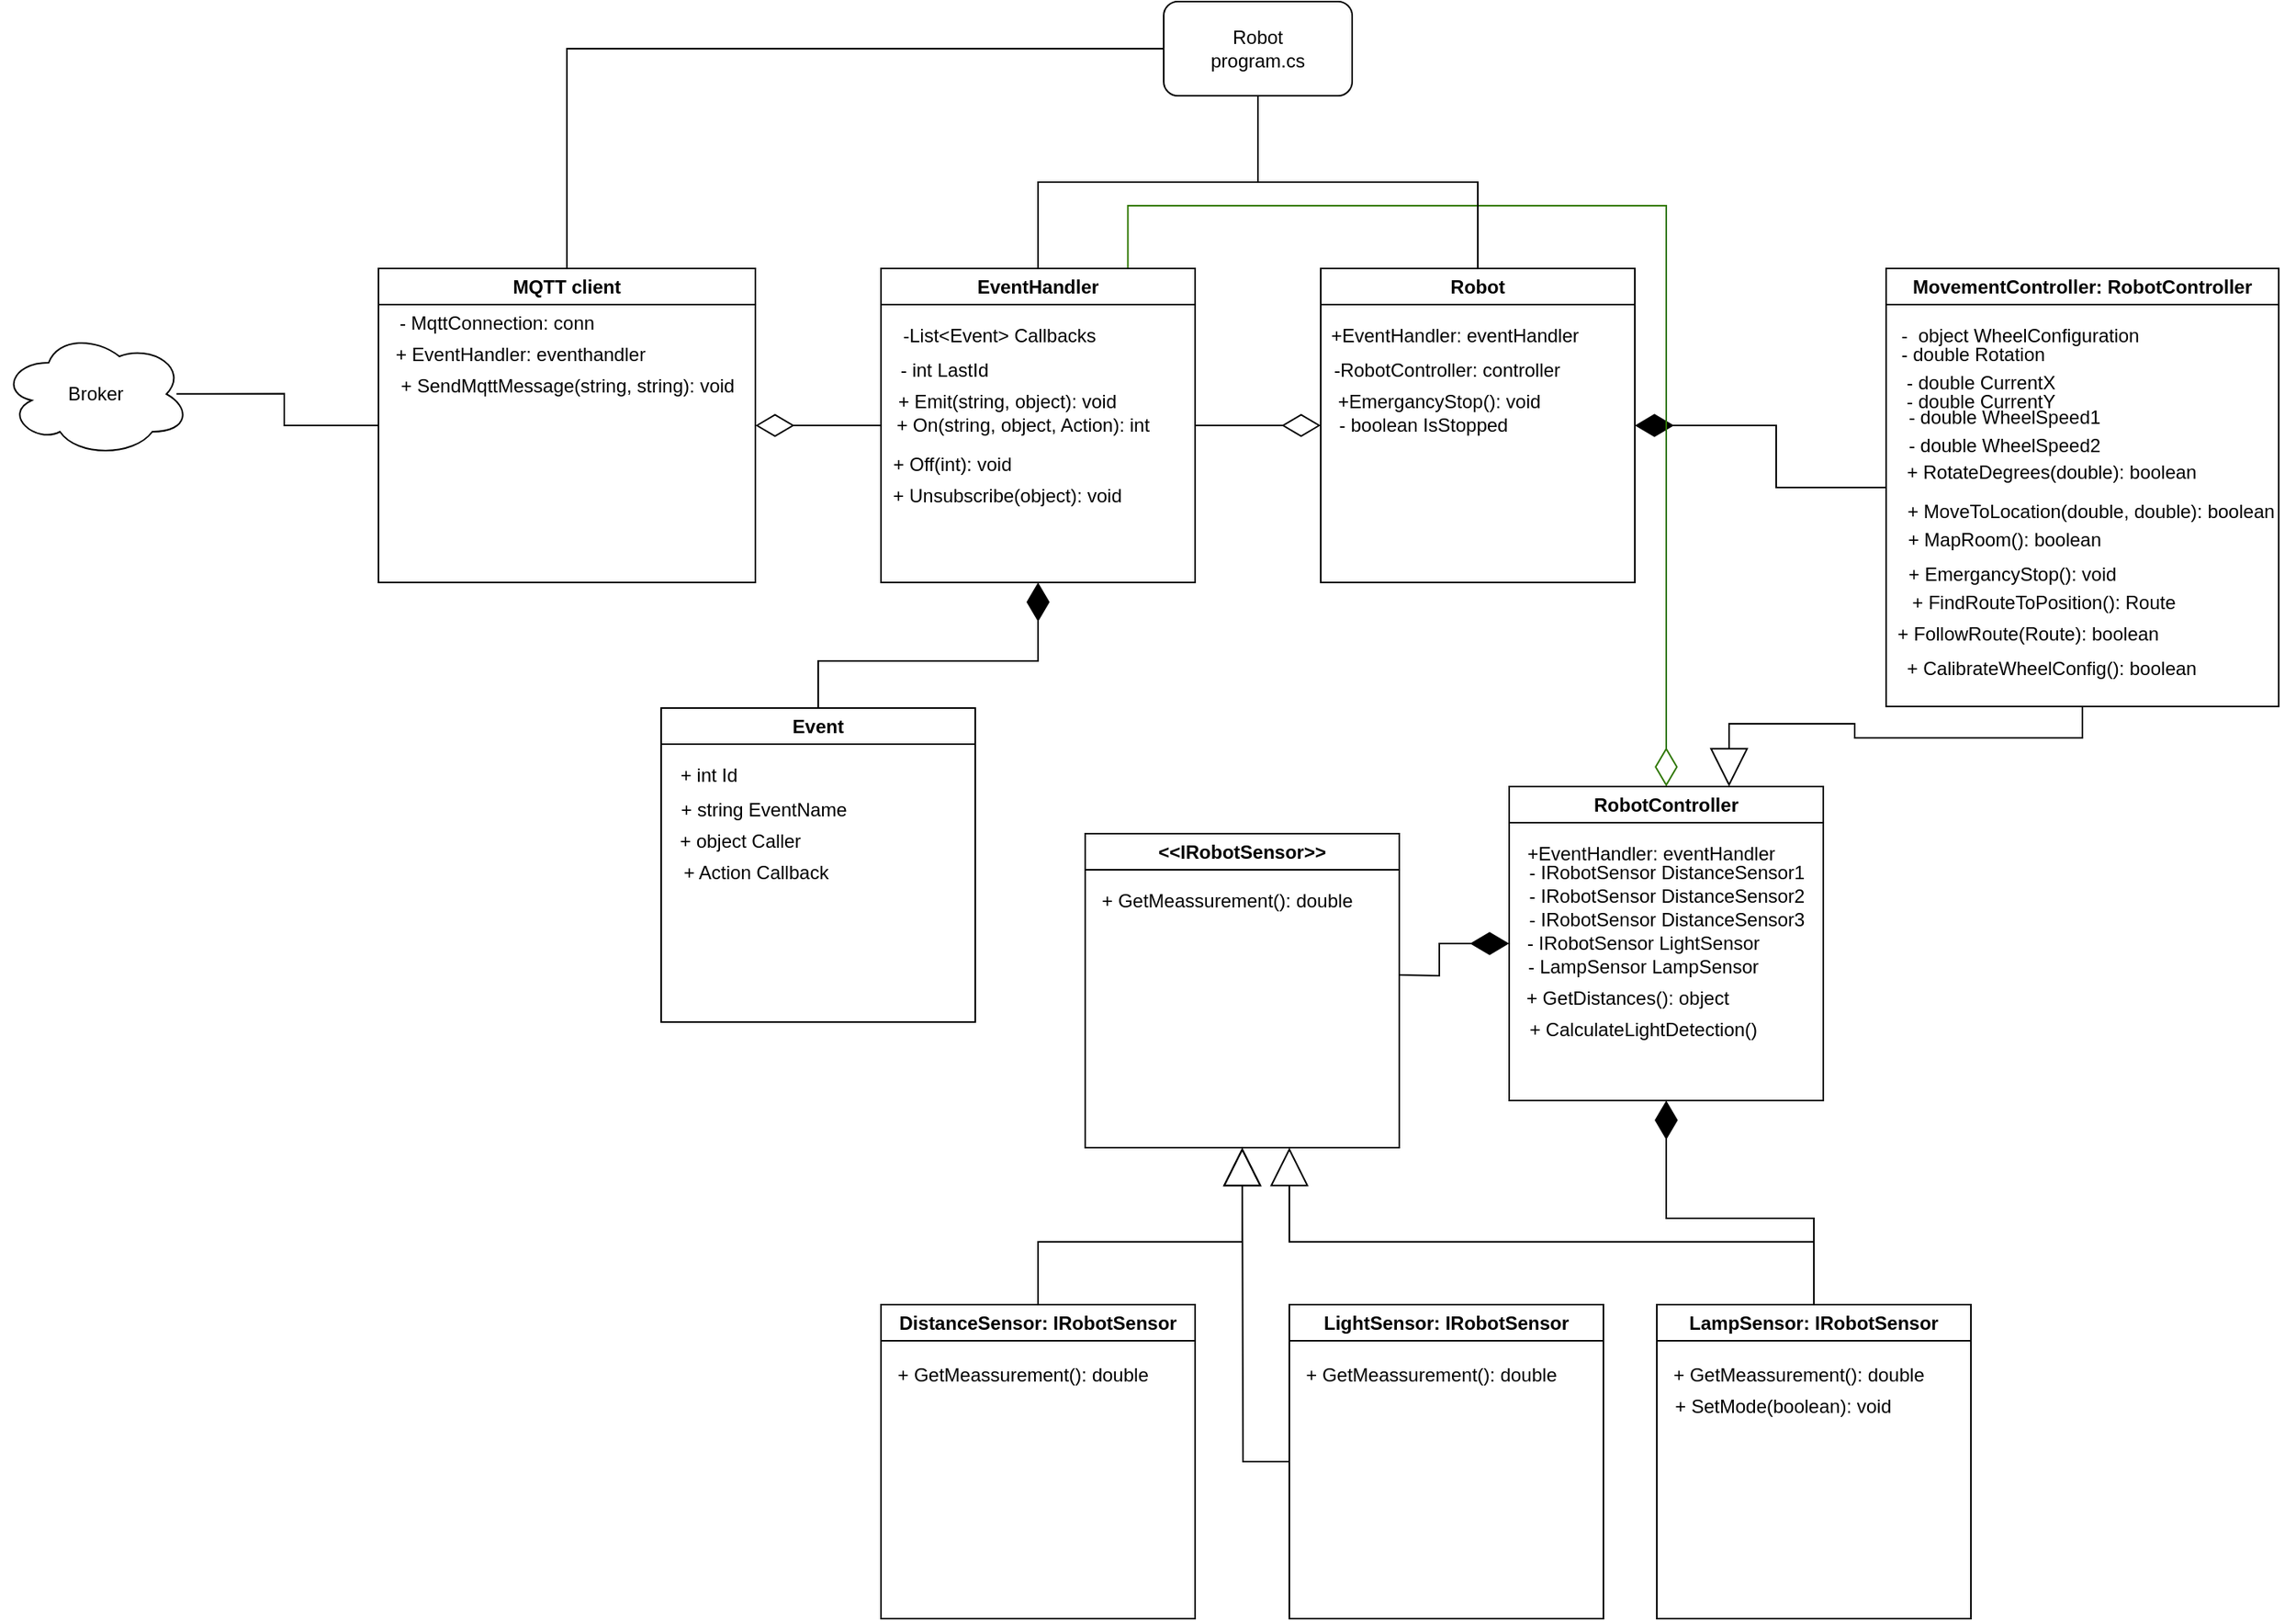 <mxfile version="22.0.2" type="device">
  <diagram name="Page-1" id="Llj7YxFpY2g9H0300lcL">
    <mxGraphModel dx="2514" dy="993" grid="1" gridSize="10" guides="1" tooltips="1" connect="1" arrows="1" fold="1" page="1" pageScale="1" pageWidth="827" pageHeight="1169" math="0" shadow="0">
      <root>
        <mxCell id="0" />
        <mxCell id="1" parent="0" />
        <mxCell id="WfAL3rUn8waLh1sTcTxn-14" style="edgeStyle=orthogonalEdgeStyle;rounded=0;orthogonalLoop=1;jettySize=auto;html=1;entryX=1;entryY=0.5;entryDx=0;entryDy=0;endArrow=none;endFill=0;endSize=22;startSize=22;startArrow=diamondThin;startFill=0;" edge="1" parent="1" source="WfAL3rUn8waLh1sTcTxn-1" target="WfAL3rUn8waLh1sTcTxn-6">
          <mxGeometry relative="1" as="geometry" />
        </mxCell>
        <mxCell id="WfAL3rUn8waLh1sTcTxn-1" value="Robot" style="swimlane;whiteSpace=wrap;html=1;" vertex="1" parent="1">
          <mxGeometry x="200" y="170" width="200" height="200" as="geometry">
            <mxRectangle x="200" y="170" width="80" height="30" as="alternateBounds" />
          </mxGeometry>
        </mxCell>
        <mxCell id="WfAL3rUn8waLh1sTcTxn-13" value="-RobotController: controller" style="text;html=1;align=center;verticalAlign=middle;resizable=0;points=[];autosize=1;strokeColor=none;fillColor=none;" vertex="1" parent="WfAL3rUn8waLh1sTcTxn-1">
          <mxGeometry x="-5" y="50" width="170" height="30" as="geometry" />
        </mxCell>
        <mxCell id="WfAL3rUn8waLh1sTcTxn-8" value="+EventHandler: eventHandler" style="text;html=1;align=center;verticalAlign=middle;resizable=0;points=[];autosize=1;strokeColor=none;fillColor=none;" vertex="1" parent="WfAL3rUn8waLh1sTcTxn-1">
          <mxGeometry x="-5" y="28" width="180" height="30" as="geometry" />
        </mxCell>
        <mxCell id="WfAL3rUn8waLh1sTcTxn-52" value="+EmergancyStop(): void" style="text;html=1;align=center;verticalAlign=middle;resizable=0;points=[];autosize=1;strokeColor=none;fillColor=none;" vertex="1" parent="WfAL3rUn8waLh1sTcTxn-1">
          <mxGeometry y="70" width="150" height="30" as="geometry" />
        </mxCell>
        <mxCell id="WfAL3rUn8waLh1sTcTxn-53" value="- boolean IsStopped" style="text;html=1;align=center;verticalAlign=middle;resizable=0;points=[];autosize=1;strokeColor=none;fillColor=none;" vertex="1" parent="WfAL3rUn8waLh1sTcTxn-1">
          <mxGeometry y="85" width="130" height="30" as="geometry" />
        </mxCell>
        <mxCell id="WfAL3rUn8waLh1sTcTxn-15" style="edgeStyle=orthogonalEdgeStyle;rounded=0;orthogonalLoop=1;jettySize=auto;html=1;entryX=1;entryY=0.5;entryDx=0;entryDy=0;endSize=22;endArrow=diamondThin;endFill=1;exitX=0;exitY=0.5;exitDx=0;exitDy=0;" edge="1" parent="1" source="WfAL3rUn8waLh1sTcTxn-35" target="WfAL3rUn8waLh1sTcTxn-1">
          <mxGeometry relative="1" as="geometry">
            <mxPoint x="490" y="270" as="sourcePoint" />
          </mxGeometry>
        </mxCell>
        <mxCell id="WfAL3rUn8waLh1sTcTxn-16" style="edgeStyle=orthogonalEdgeStyle;rounded=0;orthogonalLoop=1;jettySize=auto;html=1;entryX=0.786;entryY=-0.002;entryDx=0;entryDy=0;entryPerimeter=0;fillColor=#60a917;strokeColor=#2D7600;endSize=22;endArrow=none;endFill=0;startArrow=diamondThin;startFill=0;startSize=22;" edge="1" parent="1" target="WfAL3rUn8waLh1sTcTxn-6">
          <mxGeometry relative="1" as="geometry">
            <mxPoint x="120" y="310" as="targetPoint" />
            <mxPoint x="420" y="500" as="sourcePoint" />
            <Array as="points">
              <mxPoint x="420" y="500" />
              <mxPoint x="420" y="130" />
              <mxPoint x="77" y="130" />
            </Array>
          </mxGeometry>
        </mxCell>
        <mxCell id="WfAL3rUn8waLh1sTcTxn-10" style="edgeStyle=orthogonalEdgeStyle;rounded=0;orthogonalLoop=1;jettySize=auto;html=1;entryX=0.5;entryY=0;entryDx=0;entryDy=0;endArrow=none;endFill=0;" edge="1" parent="1" source="WfAL3rUn8waLh1sTcTxn-4" target="WfAL3rUn8waLh1sTcTxn-6">
          <mxGeometry relative="1" as="geometry" />
        </mxCell>
        <mxCell id="WfAL3rUn8waLh1sTcTxn-11" style="edgeStyle=orthogonalEdgeStyle;rounded=0;orthogonalLoop=1;jettySize=auto;html=1;entryX=0.5;entryY=0;entryDx=0;entryDy=0;endArrow=none;endFill=0;" edge="1" parent="1" source="WfAL3rUn8waLh1sTcTxn-4" target="WfAL3rUn8waLh1sTcTxn-5">
          <mxGeometry relative="1" as="geometry" />
        </mxCell>
        <mxCell id="WfAL3rUn8waLh1sTcTxn-12" style="edgeStyle=orthogonalEdgeStyle;rounded=0;orthogonalLoop=1;jettySize=auto;html=1;entryX=0.5;entryY=0;entryDx=0;entryDy=0;endArrow=none;endFill=0;" edge="1" parent="1" source="WfAL3rUn8waLh1sTcTxn-4" target="WfAL3rUn8waLh1sTcTxn-1">
          <mxGeometry relative="1" as="geometry" />
        </mxCell>
        <mxCell id="WfAL3rUn8waLh1sTcTxn-4" value="Robot&lt;br&gt;program.cs" style="rounded=1;whiteSpace=wrap;html=1;" vertex="1" parent="1">
          <mxGeometry x="100" width="120" height="60" as="geometry" />
        </mxCell>
        <mxCell id="WfAL3rUn8waLh1sTcTxn-28" style="edgeStyle=orthogonalEdgeStyle;rounded=0;orthogonalLoop=1;jettySize=auto;html=1;endSize=22;endArrow=none;endFill=0;startArrow=diamondThin;startFill=0;startSize=22;" edge="1" parent="1" source="WfAL3rUn8waLh1sTcTxn-5" target="WfAL3rUn8waLh1sTcTxn-6">
          <mxGeometry relative="1" as="geometry" />
        </mxCell>
        <mxCell id="WfAL3rUn8waLh1sTcTxn-5" value="MQTT client" style="swimlane;whiteSpace=wrap;html=1;" vertex="1" parent="1">
          <mxGeometry x="-400" y="170" width="240" height="200" as="geometry" />
        </mxCell>
        <mxCell id="WfAL3rUn8waLh1sTcTxn-29" value="- MqttConnection: conn" style="text;html=1;align=center;verticalAlign=middle;resizable=0;points=[];autosize=1;strokeColor=none;fillColor=none;" vertex="1" parent="WfAL3rUn8waLh1sTcTxn-5">
          <mxGeometry y="20" width="150" height="30" as="geometry" />
        </mxCell>
        <mxCell id="WfAL3rUn8waLh1sTcTxn-30" value="+ EventHandler: eventhandler" style="text;html=1;align=center;verticalAlign=middle;resizable=0;points=[];autosize=1;strokeColor=none;fillColor=none;" vertex="1" parent="WfAL3rUn8waLh1sTcTxn-5">
          <mxGeometry y="40" width="180" height="30" as="geometry" />
        </mxCell>
        <mxCell id="WfAL3rUn8waLh1sTcTxn-31" value="+ SendMqttMessage(string, string): void" style="text;html=1;align=center;verticalAlign=middle;resizable=0;points=[];autosize=1;strokeColor=none;fillColor=none;" vertex="1" parent="WfAL3rUn8waLh1sTcTxn-5">
          <mxGeometry y="60" width="240" height="30" as="geometry" />
        </mxCell>
        <mxCell id="WfAL3rUn8waLh1sTcTxn-18" style="edgeStyle=orthogonalEdgeStyle;rounded=0;orthogonalLoop=1;jettySize=auto;html=1;entryX=0.5;entryY=0;entryDx=0;entryDy=0;endSize=22;endArrow=none;endFill=0;startArrow=diamondThin;startFill=1;startSize=22;" edge="1" parent="1" source="WfAL3rUn8waLh1sTcTxn-6" target="WfAL3rUn8waLh1sTcTxn-7">
          <mxGeometry relative="1" as="geometry" />
        </mxCell>
        <mxCell id="WfAL3rUn8waLh1sTcTxn-6" value="EventHandler" style="swimlane;whiteSpace=wrap;html=1;" vertex="1" parent="1">
          <mxGeometry x="-80" y="170" width="200" height="200" as="geometry" />
        </mxCell>
        <mxCell id="WfAL3rUn8waLh1sTcTxn-17" value="-List&amp;lt;Event&amp;gt; Callbacks" style="text;html=1;align=center;verticalAlign=middle;resizable=0;points=[];autosize=1;strokeColor=none;fillColor=none;" vertex="1" parent="WfAL3rUn8waLh1sTcTxn-6">
          <mxGeometry y="28" width="150" height="30" as="geometry" />
        </mxCell>
        <mxCell id="WfAL3rUn8waLh1sTcTxn-19" value="- int LastId" style="text;html=1;align=center;verticalAlign=middle;resizable=0;points=[];autosize=1;strokeColor=none;fillColor=none;" vertex="1" parent="WfAL3rUn8waLh1sTcTxn-6">
          <mxGeometry y="50" width="80" height="30" as="geometry" />
        </mxCell>
        <mxCell id="WfAL3rUn8waLh1sTcTxn-24" value="+ Emit(string, object): void" style="text;html=1;align=center;verticalAlign=middle;resizable=0;points=[];autosize=1;strokeColor=none;fillColor=none;" vertex="1" parent="WfAL3rUn8waLh1sTcTxn-6">
          <mxGeometry y="70" width="160" height="30" as="geometry" />
        </mxCell>
        <mxCell id="WfAL3rUn8waLh1sTcTxn-25" value="+ On(string, object, Action): int" style="text;html=1;align=center;verticalAlign=middle;resizable=0;points=[];autosize=1;strokeColor=none;fillColor=none;" vertex="1" parent="WfAL3rUn8waLh1sTcTxn-6">
          <mxGeometry y="85" width="180" height="30" as="geometry" />
        </mxCell>
        <mxCell id="WfAL3rUn8waLh1sTcTxn-26" value="+ Off(int): void" style="text;html=1;align=center;verticalAlign=middle;resizable=0;points=[];autosize=1;strokeColor=none;fillColor=none;" vertex="1" parent="WfAL3rUn8waLh1sTcTxn-6">
          <mxGeometry x="-5" y="110" width="100" height="30" as="geometry" />
        </mxCell>
        <mxCell id="WfAL3rUn8waLh1sTcTxn-27" value="+ Unsubscribe(object): void" style="text;html=1;align=center;verticalAlign=middle;resizable=0;points=[];autosize=1;strokeColor=none;fillColor=none;" vertex="1" parent="WfAL3rUn8waLh1sTcTxn-6">
          <mxGeometry x="-5" y="130" width="170" height="30" as="geometry" />
        </mxCell>
        <mxCell id="WfAL3rUn8waLh1sTcTxn-7" value="Event" style="swimlane;whiteSpace=wrap;html=1;" vertex="1" parent="1">
          <mxGeometry x="-220" y="450" width="200" height="200" as="geometry">
            <mxRectangle x="-220" y="450" width="70" height="30" as="alternateBounds" />
          </mxGeometry>
        </mxCell>
        <mxCell id="WfAL3rUn8waLh1sTcTxn-20" value="+ int Id" style="text;html=1;align=center;verticalAlign=middle;resizable=0;points=[];autosize=1;strokeColor=none;fillColor=none;" vertex="1" parent="WfAL3rUn8waLh1sTcTxn-7">
          <mxGeometry y="28" width="60" height="30" as="geometry" />
        </mxCell>
        <mxCell id="WfAL3rUn8waLh1sTcTxn-21" value="+ string EventName" style="text;html=1;align=center;verticalAlign=middle;resizable=0;points=[];autosize=1;strokeColor=none;fillColor=none;" vertex="1" parent="WfAL3rUn8waLh1sTcTxn-7">
          <mxGeometry y="50" width="130" height="30" as="geometry" />
        </mxCell>
        <mxCell id="WfAL3rUn8waLh1sTcTxn-22" value="+ object Caller" style="text;html=1;align=center;verticalAlign=middle;resizable=0;points=[];autosize=1;strokeColor=none;fillColor=none;" vertex="1" parent="WfAL3rUn8waLh1sTcTxn-7">
          <mxGeometry y="70" width="100" height="30" as="geometry" />
        </mxCell>
        <mxCell id="WfAL3rUn8waLh1sTcTxn-23" value="+ Action Callback" style="text;html=1;align=center;verticalAlign=middle;resizable=0;points=[];autosize=1;strokeColor=none;fillColor=none;" vertex="1" parent="WfAL3rUn8waLh1sTcTxn-7">
          <mxGeometry y="90" width="120" height="30" as="geometry" />
        </mxCell>
        <mxCell id="WfAL3rUn8waLh1sTcTxn-32" value="Broker" style="ellipse;shape=cloud;whiteSpace=wrap;html=1;" vertex="1" parent="1">
          <mxGeometry x="-640" y="210" width="120" height="80" as="geometry" />
        </mxCell>
        <mxCell id="WfAL3rUn8waLh1sTcTxn-33" style="edgeStyle=orthogonalEdgeStyle;rounded=0;orthogonalLoop=1;jettySize=auto;html=1;entryX=0.928;entryY=0.498;entryDx=0;entryDy=0;entryPerimeter=0;endArrow=none;endFill=0;" edge="1" parent="1" source="WfAL3rUn8waLh1sTcTxn-5" target="WfAL3rUn8waLh1sTcTxn-32">
          <mxGeometry relative="1" as="geometry" />
        </mxCell>
        <mxCell id="WfAL3rUn8waLh1sTcTxn-35" value="MovementController: RobotController" style="swimlane;whiteSpace=wrap;html=1;" vertex="1" parent="1">
          <mxGeometry x="560" y="170" width="250" height="279" as="geometry">
            <mxRectangle x="560" y="170" width="260" height="30" as="alternateBounds" />
          </mxGeometry>
        </mxCell>
        <mxCell id="WfAL3rUn8waLh1sTcTxn-42" value="-&amp;nbsp; object WheelConfiguration" style="text;html=1;align=center;verticalAlign=middle;resizable=0;points=[];autosize=1;strokeColor=none;fillColor=none;" vertex="1" parent="WfAL3rUn8waLh1sTcTxn-35">
          <mxGeometry y="28" width="170" height="30" as="geometry" />
        </mxCell>
        <mxCell id="WfAL3rUn8waLh1sTcTxn-43" value="- double CurrentX" style="text;html=1;align=center;verticalAlign=middle;resizable=0;points=[];autosize=1;strokeColor=none;fillColor=none;" vertex="1" parent="WfAL3rUn8waLh1sTcTxn-35">
          <mxGeometry y="58" width="120" height="30" as="geometry" />
        </mxCell>
        <mxCell id="WfAL3rUn8waLh1sTcTxn-44" value="- double CurrentY" style="text;html=1;align=center;verticalAlign=middle;resizable=0;points=[];autosize=1;strokeColor=none;fillColor=none;" vertex="1" parent="WfAL3rUn8waLh1sTcTxn-35">
          <mxGeometry y="70" width="120" height="30" as="geometry" />
        </mxCell>
        <mxCell id="WfAL3rUn8waLh1sTcTxn-45" value="- double Rotation" style="text;html=1;align=center;verticalAlign=middle;resizable=0;points=[];autosize=1;strokeColor=none;fillColor=none;" vertex="1" parent="WfAL3rUn8waLh1sTcTxn-35">
          <mxGeometry y="40" width="110" height="30" as="geometry" />
        </mxCell>
        <mxCell id="WfAL3rUn8waLh1sTcTxn-47" value="+ MoveToLocation(double, double): boolean" style="text;html=1;align=center;verticalAlign=middle;resizable=0;points=[];autosize=1;strokeColor=none;fillColor=none;" vertex="1" parent="WfAL3rUn8waLh1sTcTxn-35">
          <mxGeometry y="140" width="260" height="30" as="geometry" />
        </mxCell>
        <mxCell id="WfAL3rUn8waLh1sTcTxn-48" value="+ MapRoom(): boolean" style="text;html=1;align=center;verticalAlign=middle;resizable=0;points=[];autosize=1;strokeColor=none;fillColor=none;" vertex="1" parent="WfAL3rUn8waLh1sTcTxn-35">
          <mxGeometry y="158" width="150" height="30" as="geometry" />
        </mxCell>
        <mxCell id="WfAL3rUn8waLh1sTcTxn-49" value="+ EmergancyStop(): void" style="text;html=1;align=center;verticalAlign=middle;resizable=0;points=[];autosize=1;strokeColor=none;fillColor=none;" vertex="1" parent="WfAL3rUn8waLh1sTcTxn-35">
          <mxGeometry y="180" width="160" height="30" as="geometry" />
        </mxCell>
        <mxCell id="WfAL3rUn8waLh1sTcTxn-50" value="+ FindRouteToPosition(): Route" style="text;html=1;align=center;verticalAlign=middle;resizable=0;points=[];autosize=1;strokeColor=none;fillColor=none;" vertex="1" parent="WfAL3rUn8waLh1sTcTxn-35">
          <mxGeometry x="5" y="198" width="190" height="30" as="geometry" />
        </mxCell>
        <mxCell id="WfAL3rUn8waLh1sTcTxn-51" value="+ FollowRoute(Route): boolean" style="text;html=1;align=center;verticalAlign=middle;resizable=0;points=[];autosize=1;strokeColor=none;fillColor=none;" vertex="1" parent="WfAL3rUn8waLh1sTcTxn-35">
          <mxGeometry x="-5" y="218" width="190" height="30" as="geometry" />
        </mxCell>
        <mxCell id="WfAL3rUn8waLh1sTcTxn-55" value="- double WheelSpeed1" style="text;html=1;align=center;verticalAlign=middle;resizable=0;points=[];autosize=1;strokeColor=none;fillColor=none;" vertex="1" parent="WfAL3rUn8waLh1sTcTxn-35">
          <mxGeometry y="80" width="150" height="30" as="geometry" />
        </mxCell>
        <mxCell id="WfAL3rUn8waLh1sTcTxn-56" value="- double WheelSpeed2" style="text;html=1;align=center;verticalAlign=middle;resizable=0;points=[];autosize=1;strokeColor=none;fillColor=none;" vertex="1" parent="WfAL3rUn8waLh1sTcTxn-35">
          <mxGeometry y="98" width="150" height="30" as="geometry" />
        </mxCell>
        <mxCell id="WfAL3rUn8waLh1sTcTxn-46" value="+ RotateDegrees(double): boolean" style="text;html=1;align=center;verticalAlign=middle;resizable=0;points=[];autosize=1;strokeColor=none;fillColor=none;" vertex="1" parent="WfAL3rUn8waLh1sTcTxn-35">
          <mxGeometry y="115" width="210" height="30" as="geometry" />
        </mxCell>
        <mxCell id="WfAL3rUn8waLh1sTcTxn-41" value="+ CalibrateWheelConfig(): boolean" style="text;html=1;align=center;verticalAlign=middle;resizable=0;points=[];autosize=1;strokeColor=none;fillColor=none;" vertex="1" parent="WfAL3rUn8waLh1sTcTxn-35">
          <mxGeometry y="240" width="210" height="30" as="geometry" />
        </mxCell>
        <mxCell id="WfAL3rUn8waLh1sTcTxn-36" value="RobotController" style="swimlane;whiteSpace=wrap;html=1;" vertex="1" parent="1">
          <mxGeometry x="320" y="500" width="200" height="200" as="geometry" />
        </mxCell>
        <mxCell id="WfAL3rUn8waLh1sTcTxn-37" value="+EventHandler: eventHandler" style="text;html=1;align=center;verticalAlign=middle;resizable=0;points=[];autosize=1;strokeColor=none;fillColor=none;" vertex="1" parent="WfAL3rUn8waLh1sTcTxn-36">
          <mxGeometry y="28" width="180" height="30" as="geometry" />
        </mxCell>
        <mxCell id="WfAL3rUn8waLh1sTcTxn-69" value="- IRobotSensor DistanceSensor1" style="text;html=1;align=center;verticalAlign=middle;resizable=0;points=[];autosize=1;strokeColor=none;fillColor=none;" vertex="1" parent="WfAL3rUn8waLh1sTcTxn-36">
          <mxGeometry y="40" width="200" height="30" as="geometry" />
        </mxCell>
        <mxCell id="WfAL3rUn8waLh1sTcTxn-70" value="- IRobotSensor DistanceSensor2" style="text;html=1;align=center;verticalAlign=middle;resizable=0;points=[];autosize=1;strokeColor=none;fillColor=none;" vertex="1" parent="WfAL3rUn8waLh1sTcTxn-36">
          <mxGeometry y="55" width="200" height="30" as="geometry" />
        </mxCell>
        <mxCell id="WfAL3rUn8waLh1sTcTxn-71" value="- IRobotSensor DistanceSensor3" style="text;html=1;align=center;verticalAlign=middle;resizable=0;points=[];autosize=1;strokeColor=none;fillColor=none;" vertex="1" parent="WfAL3rUn8waLh1sTcTxn-36">
          <mxGeometry y="70" width="200" height="30" as="geometry" />
        </mxCell>
        <mxCell id="WfAL3rUn8waLh1sTcTxn-72" value="- IRobotSensor LightSensor" style="text;html=1;align=center;verticalAlign=middle;resizable=0;points=[];autosize=1;strokeColor=none;fillColor=none;" vertex="1" parent="WfAL3rUn8waLh1sTcTxn-36">
          <mxGeometry y="85" width="170" height="30" as="geometry" />
        </mxCell>
        <mxCell id="WfAL3rUn8waLh1sTcTxn-73" value="+ GetDistances(): object" style="text;html=1;align=center;verticalAlign=middle;resizable=0;points=[];autosize=1;strokeColor=none;fillColor=none;" vertex="1" parent="WfAL3rUn8waLh1sTcTxn-36">
          <mxGeometry y="120" width="150" height="30" as="geometry" />
        </mxCell>
        <mxCell id="WfAL3rUn8waLh1sTcTxn-81" value="-&amp;nbsp;LampSensor&amp;nbsp;LampSensor" style="text;html=1;align=center;verticalAlign=middle;resizable=0;points=[];autosize=1;strokeColor=none;fillColor=none;" vertex="1" parent="WfAL3rUn8waLh1sTcTxn-36">
          <mxGeometry y="100" width="170" height="30" as="geometry" />
        </mxCell>
        <mxCell id="WfAL3rUn8waLh1sTcTxn-82" value="+ CalculateLightDetection()" style="text;html=1;align=center;verticalAlign=middle;resizable=0;points=[];autosize=1;strokeColor=none;fillColor=none;" vertex="1" parent="WfAL3rUn8waLh1sTcTxn-36">
          <mxGeometry y="140" width="170" height="30" as="geometry" />
        </mxCell>
        <mxCell id="WfAL3rUn8waLh1sTcTxn-39" style="edgeStyle=orthogonalEdgeStyle;rounded=0;orthogonalLoop=1;jettySize=auto;html=1;exitX=0.5;exitY=1;exitDx=0;exitDy=0;entryX=0.7;entryY=0;entryDx=0;entryDy=0;entryPerimeter=0;endSize=22;endArrow=block;endFill=0;" edge="1" parent="1" source="WfAL3rUn8waLh1sTcTxn-35" target="WfAL3rUn8waLh1sTcTxn-36">
          <mxGeometry relative="1" as="geometry" />
        </mxCell>
        <mxCell id="WfAL3rUn8waLh1sTcTxn-60" style="edgeStyle=orthogonalEdgeStyle;rounded=0;orthogonalLoop=1;jettySize=auto;html=1;entryX=0;entryY=0.5;entryDx=0;entryDy=0;endSize=22;endArrow=diamondThin;endFill=1;" edge="1" parent="1" target="WfAL3rUn8waLh1sTcTxn-36">
          <mxGeometry relative="1" as="geometry">
            <mxPoint x="250" y="620" as="sourcePoint" />
          </mxGeometry>
        </mxCell>
        <mxCell id="WfAL3rUn8waLh1sTcTxn-58" value="&amp;lt;&amp;lt;IRobotSensor&amp;gt;&amp;gt;" style="swimlane;whiteSpace=wrap;html=1;" vertex="1" parent="1">
          <mxGeometry x="50" y="530" width="200" height="200" as="geometry" />
        </mxCell>
        <mxCell id="WfAL3rUn8waLh1sTcTxn-61" value="+ GetMeassurement(): double" style="text;html=1;align=center;verticalAlign=middle;resizable=0;points=[];autosize=1;strokeColor=none;fillColor=none;" vertex="1" parent="WfAL3rUn8waLh1sTcTxn-58">
          <mxGeometry y="28" width="180" height="30" as="geometry" />
        </mxCell>
        <mxCell id="WfAL3rUn8waLh1sTcTxn-63" style="edgeStyle=orthogonalEdgeStyle;rounded=0;orthogonalLoop=1;jettySize=auto;html=1;entryX=0.5;entryY=1;entryDx=0;entryDy=0;endSize=22;endArrow=block;endFill=0;" edge="1" parent="1" source="WfAL3rUn8waLh1sTcTxn-62" target="WfAL3rUn8waLh1sTcTxn-58">
          <mxGeometry relative="1" as="geometry" />
        </mxCell>
        <mxCell id="WfAL3rUn8waLh1sTcTxn-62" value="DistanceSensor: IRobotSensor" style="swimlane;whiteSpace=wrap;html=1;" vertex="1" parent="1">
          <mxGeometry x="-80" y="830" width="200" height="200" as="geometry" />
        </mxCell>
        <mxCell id="WfAL3rUn8waLh1sTcTxn-64" value="+ GetMeassurement(): double" style="text;html=1;align=center;verticalAlign=middle;resizable=0;points=[];autosize=1;strokeColor=none;fillColor=none;" vertex="1" parent="WfAL3rUn8waLh1sTcTxn-62">
          <mxGeometry y="30" width="180" height="30" as="geometry" />
        </mxCell>
        <mxCell id="WfAL3rUn8waLh1sTcTxn-67" style="edgeStyle=orthogonalEdgeStyle;rounded=0;orthogonalLoop=1;jettySize=auto;html=1;endArrow=block;endFill=0;endSize=22;" edge="1" parent="1" source="WfAL3rUn8waLh1sTcTxn-65">
          <mxGeometry relative="1" as="geometry">
            <mxPoint x="150" y="730" as="targetPoint" />
          </mxGeometry>
        </mxCell>
        <mxCell id="WfAL3rUn8waLh1sTcTxn-65" value="LightSensor: IRobotSensor" style="swimlane;whiteSpace=wrap;html=1;" vertex="1" parent="1">
          <mxGeometry x="180" y="830" width="200" height="200" as="geometry" />
        </mxCell>
        <mxCell id="WfAL3rUn8waLh1sTcTxn-66" value="+ GetMeassurement(): double" style="text;html=1;align=center;verticalAlign=middle;resizable=0;points=[];autosize=1;strokeColor=none;fillColor=none;" vertex="1" parent="WfAL3rUn8waLh1sTcTxn-65">
          <mxGeometry y="30" width="180" height="30" as="geometry" />
        </mxCell>
        <mxCell id="WfAL3rUn8waLh1sTcTxn-79" style="edgeStyle=orthogonalEdgeStyle;rounded=0;orthogonalLoop=1;jettySize=auto;html=1;endSize=22;endArrow=block;endFill=0;" edge="1" parent="1" source="WfAL3rUn8waLh1sTcTxn-74">
          <mxGeometry relative="1" as="geometry">
            <mxPoint x="180" y="730" as="targetPoint" />
            <Array as="points">
              <mxPoint x="514" y="790" />
              <mxPoint x="180" y="790" />
            </Array>
          </mxGeometry>
        </mxCell>
        <mxCell id="WfAL3rUn8waLh1sTcTxn-80" style="edgeStyle=orthogonalEdgeStyle;rounded=0;orthogonalLoop=1;jettySize=auto;html=1;entryX=0.5;entryY=1;entryDx=0;entryDy=0;endSize=22;endArrow=diamondThin;endFill=1;" edge="1" parent="1" source="WfAL3rUn8waLh1sTcTxn-74" target="WfAL3rUn8waLh1sTcTxn-36">
          <mxGeometry relative="1" as="geometry" />
        </mxCell>
        <mxCell id="WfAL3rUn8waLh1sTcTxn-74" value="LampSensor: IRobotSensor" style="swimlane;whiteSpace=wrap;html=1;" vertex="1" parent="1">
          <mxGeometry x="414" y="830" width="200" height="200" as="geometry" />
        </mxCell>
        <mxCell id="WfAL3rUn8waLh1sTcTxn-75" value="+ GetMeassurement(): double" style="text;html=1;align=center;verticalAlign=middle;resizable=0;points=[];autosize=1;strokeColor=none;fillColor=none;" vertex="1" parent="WfAL3rUn8waLh1sTcTxn-74">
          <mxGeometry y="30" width="180" height="30" as="geometry" />
        </mxCell>
        <mxCell id="WfAL3rUn8waLh1sTcTxn-78" value="+ SetMode(boolean): void" style="text;html=1;align=center;verticalAlign=middle;resizable=0;points=[];autosize=1;strokeColor=none;fillColor=none;" vertex="1" parent="WfAL3rUn8waLh1sTcTxn-74">
          <mxGeometry y="50" width="160" height="30" as="geometry" />
        </mxCell>
      </root>
    </mxGraphModel>
  </diagram>
</mxfile>
